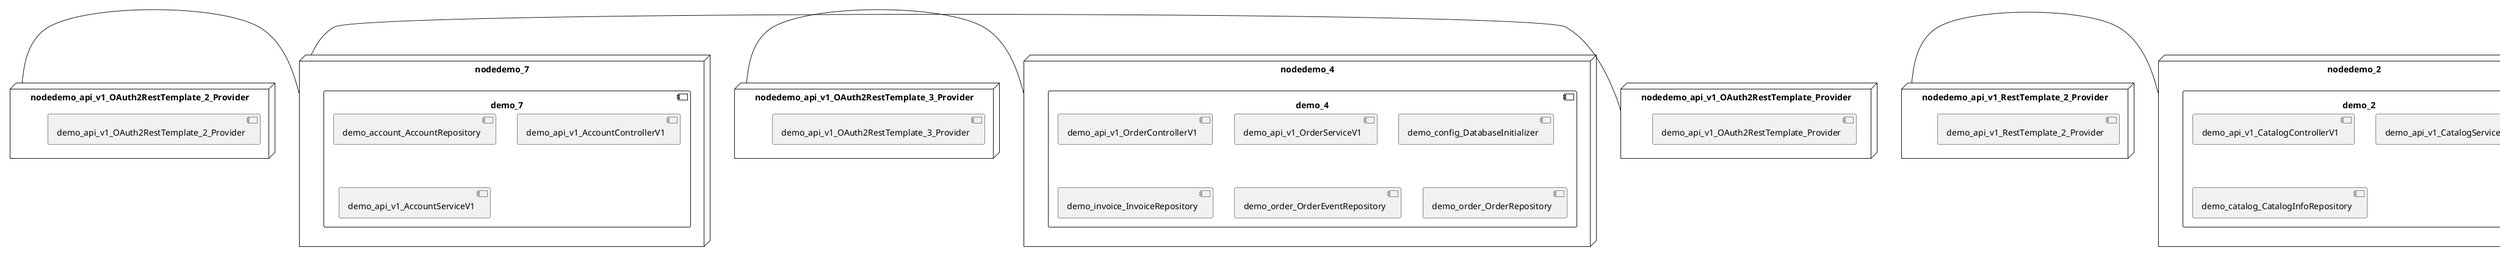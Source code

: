 @startuml
skinparam fixCircleLabelOverlapping true
skinparam componentStyle uml2
node nodedemo {
component demo {
[demo_api_v1_UserControllerV1] [[kbastani-spring-cloud-event-sourcing-example.system#_QcdUgkr1Ee-mTvJkfsh3_g]]
[demo_api_v1_UserServiceV1] [[kbastani-spring-cloud-event-sourcing-example.system#_QcdUgkr1Ee-mTvJkfsh3_g]]
[demo_user_UserRepository] [[kbastani-spring-cloud-event-sourcing-example.system#_QcdUgkr1Ee-mTvJkfsh3_g]]
}
}
node nodedemo_2 {
component demo_2 {
[demo_api_v1_CatalogControllerV1] [[kbastani-spring-cloud-event-sourcing-example.system#_QcdUgkr1Ee-mTvJkfsh3_g]]
[demo_api_v1_CatalogServiceV1] [[kbastani-spring-cloud-event-sourcing-example.system#_QcdUgkr1Ee-mTvJkfsh3_g]]
[demo_catalog_CatalogInfoRepository] [[kbastani-spring-cloud-event-sourcing-example.system#_QcdUgkr1Ee-mTvJkfsh3_g]]
}
}
node nodedemo_3 {
component demo_3 {
[demo_UserController] [[kbastani-spring-cloud-event-sourcing-example.system#_QcdUgkr1Ee-mTvJkfsh3_g]]
[demo_UserRepository] [[kbastani-spring-cloud-event-sourcing-example.system#_QcdUgkr1Ee-mTvJkfsh3_g]]
[demo_UserService] [[kbastani-spring-cloud-event-sourcing-example.system#_QcdUgkr1Ee-mTvJkfsh3_g]]
[demo_login_UserController] [[kbastani-spring-cloud-event-sourcing-example.system#_QcdUgkr1Ee-mTvJkfsh3_g]]
}
}
node nodedemo_4 {
component demo_4 {
[demo_api_v1_OrderControllerV1] [[kbastani-spring-cloud-event-sourcing-example.system#_QcdUgkr1Ee-mTvJkfsh3_g]]
[demo_api_v1_OrderServiceV1] [[kbastani-spring-cloud-event-sourcing-example.system#_QcdUgkr1Ee-mTvJkfsh3_g]]
[demo_config_DatabaseInitializer] [[kbastani-spring-cloud-event-sourcing-example.system#_QcdUgkr1Ee-mTvJkfsh3_g]]
[demo_invoice_InvoiceRepository] [[kbastani-spring-cloud-event-sourcing-example.system#_QcdUgkr1Ee-mTvJkfsh3_g]]
[demo_order_OrderEventRepository] [[kbastani-spring-cloud-event-sourcing-example.system#_QcdUgkr1Ee-mTvJkfsh3_g]]
[demo_order_OrderRepository] [[kbastani-spring-cloud-event-sourcing-example.system#_QcdUgkr1Ee-mTvJkfsh3_g]]
}
}
node nodedemo_5 {
component demo_5 {
[demo_api_v1_ShoppingCartControllerV1] [[kbastani-spring-cloud-event-sourcing-example.system#_QcdUgkr1Ee-mTvJkfsh3_g]]
[demo_api_v1_ShoppingCartServiceV1] [[kbastani-spring-cloud-event-sourcing-example.system#_QcdUgkr1Ee-mTvJkfsh3_g]]
[demo_cart_CartEventRepository] [[kbastani-spring-cloud-event-sourcing-example.system#_QcdUgkr1Ee-mTvJkfsh3_g]]
}
}
node nodedemo_6 {
component demo_6 {
[DatabaseInitializer] [[kbastani-spring-cloud-event-sourcing-example.system#_QcdUgkr1Ee-mTvJkfsh3_g]]
}
}
node nodedemo_7 {
component demo_7 {
[demo_account_AccountRepository] [[kbastani-spring-cloud-event-sourcing-example.system#_QcdUgkr1Ee-mTvJkfsh3_g]]
[demo_api_v1_AccountControllerV1] [[kbastani-spring-cloud-event-sourcing-example.system#_QcdUgkr1Ee-mTvJkfsh3_g]]
[demo_api_v1_AccountServiceV1] [[kbastani-spring-cloud-event-sourcing-example.system#_QcdUgkr1Ee-mTvJkfsh3_g]]
}
}
node nodedemo_v1 {
component demo_v1 {
[demo_v1_InventoryControllerV1] [[kbastani-spring-cloud-event-sourcing-example.system#_QcdUgkr1Ee-mTvJkfsh3_g]]
[demo_v1_InventoryServiceV1] [[kbastani-spring-cloud-event-sourcing-example.system#_QcdUgkr1Ee-mTvJkfsh3_g]]
}
}
node nodedemo_api_v1_OAuth2RestTemplate_2_Provider {
[demo_api_v1_OAuth2RestTemplate_2_Provider] [[kbastani-spring-cloud-event-sourcing-example.system#_QcdUgkr1Ee-mTvJkfsh3_g]]
}
node nodedemo_api_v1_OAuth2RestTemplate_3_Provider {
[demo_api_v1_OAuth2RestTemplate_3_Provider] [[kbastani-spring-cloud-event-sourcing-example.system#_QcdUgkr1Ee-mTvJkfsh3_g]]
}
node nodedemo_api_v1_OAuth2RestTemplate_Provider {
[demo_api_v1_OAuth2RestTemplate_Provider] [[kbastani-spring-cloud-event-sourcing-example.system#_QcdUgkr1Ee-mTvJkfsh3_g]]
}
node nodedemo_api_v1_RestTemplate_2_Provider {
[demo_api_v1_RestTemplate_2_Provider] [[kbastani-spring-cloud-event-sourcing-example.system#_QcdUgkr1Ee-mTvJkfsh3_g]]
}
node nodedemo_api_v1_RestTemplate_Provider {
[demo_api_v1_RestTemplate_Provider] [[kbastani-spring-cloud-event-sourcing-example.system#_QcdUgkr1Ee-mTvJkfsh3_g]]
}
node nodedemo_inventory_InventoryRepository_Provider {
[demo_inventory_InventoryRepository_Provider] [[kbastani-spring-cloud-event-sourcing-example.system#_QcdUgkr1Ee-mTvJkfsh3_g]]
}
node nodedemo_login_AuthenticationManager_Provider {
[demo_login_AuthenticationManager_Provider] [[kbastani-spring-cloud-event-sourcing-example.system#_QcdUgkr1Ee-mTvJkfsh3_g]]
}
node nodedemo_login_ClientDetailsService_Provider {
[demo_login_ClientDetailsService_Provider] [[kbastani-spring-cloud-event-sourcing-example.system#_QcdUgkr1Ee-mTvJkfsh3_g]]
}
node nodedemo_login_HttpSessionSecurityContextRepository_Provider {
[demo_login_HttpSessionSecurityContextRepository_Provider] [[kbastani-spring-cloud-event-sourcing-example.system#_QcdUgkr1Ee-mTvJkfsh3_g]]
}
node nodedemo_login_LoginController {
[demo_login_LoginController] [[kbastani-spring-cloud-event-sourcing-example.system#_QcdUgkr1Ee-mTvJkfsh3_g]]
}
node nodedemo_product_ProductRepository_Provider {
[demo_product_ProductRepository_Provider] [[kbastani-spring-cloud-event-sourcing-example.system#_QcdUgkr1Ee-mTvJkfsh3_g]]
}
node nodedemo_user_UserClientV1 {
[demo_user_UserClientV1] [[kbastani-spring-cloud-event-sourcing-example.system#_QcdUgkr1Ee-mTvJkfsh3_g]]
}
node nodedemo_v1_Session_Provider {
[demo_v1_Session_Provider] [[kbastani-spring-cloud-event-sourcing-example.system#_QcdUgkr1Ee-mTvJkfsh3_g]]
}
[nodedemo_api_v1_OAuth2RestTemplate_2_Provider] - [nodedemo_7]
[nodedemo_api_v1_OAuth2RestTemplate_3_Provider] - [nodedemo_4]
[nodedemo_api_v1_OAuth2RestTemplate_Provider] - [nodedemo_7]
[nodedemo_api_v1_RestTemplate_2_Provider] - [nodedemo_2]
[nodedemo_api_v1_RestTemplate_Provider] - [nodedemo_5]
[nodedemo_inventory_InventoryRepository_Provider] - [nodedemo_v1]
[nodedemo_login_AuthenticationManager_Provider] - [nodedemo_login_LoginController]
[nodedemo_login_ClientDetailsService_Provider] - [nodedemo_login_LoginController]
[nodedemo_login_HttpSessionSecurityContextRepository_Provider] - [nodedemo_login_LoginController]
[nodedemo_product_ProductRepository_Provider] - [nodedemo_v1]
[nodedemo_v1_Session_Provider] - [nodedemo_v1]
[nodedemo] - [nodedemo_user_UserClientV1]

@enduml

